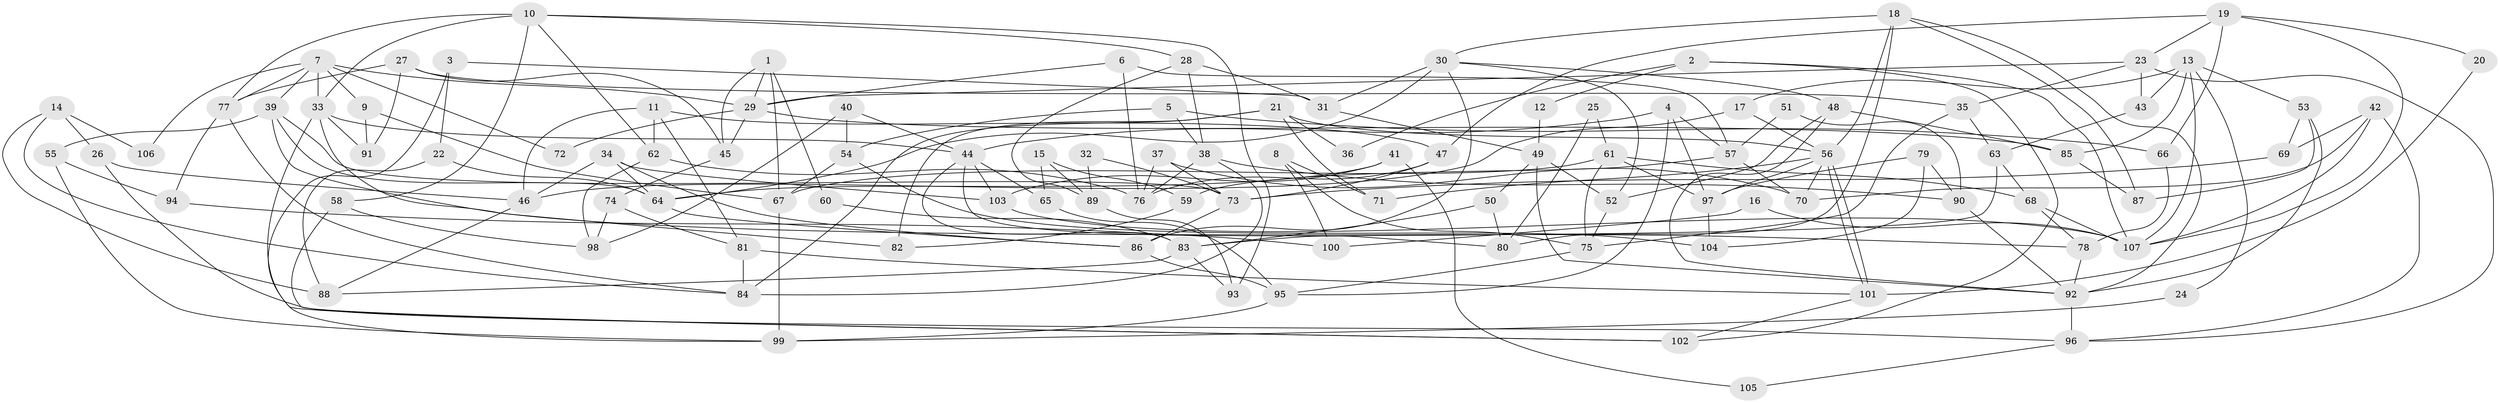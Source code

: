 // Generated by graph-tools (version 1.1) at 2025/01/03/09/25 03:01:58]
// undirected, 107 vertices, 214 edges
graph export_dot {
graph [start="1"]
  node [color=gray90,style=filled];
  1;
  2;
  3;
  4;
  5;
  6;
  7;
  8;
  9;
  10;
  11;
  12;
  13;
  14;
  15;
  16;
  17;
  18;
  19;
  20;
  21;
  22;
  23;
  24;
  25;
  26;
  27;
  28;
  29;
  30;
  31;
  32;
  33;
  34;
  35;
  36;
  37;
  38;
  39;
  40;
  41;
  42;
  43;
  44;
  45;
  46;
  47;
  48;
  49;
  50;
  51;
  52;
  53;
  54;
  55;
  56;
  57;
  58;
  59;
  60;
  61;
  62;
  63;
  64;
  65;
  66;
  67;
  68;
  69;
  70;
  71;
  72;
  73;
  74;
  75;
  76;
  77;
  78;
  79;
  80;
  81;
  82;
  83;
  84;
  85;
  86;
  87;
  88;
  89;
  90;
  91;
  92;
  93;
  94;
  95;
  96;
  97;
  98;
  99;
  100;
  101;
  102;
  103;
  104;
  105;
  106;
  107;
  1 -- 45;
  1 -- 29;
  1 -- 60;
  1 -- 67;
  2 -- 102;
  2 -- 107;
  2 -- 12;
  2 -- 36;
  3 -- 22;
  3 -- 99;
  3 -- 31;
  4 -- 97;
  4 -- 44;
  4 -- 57;
  4 -- 95;
  5 -- 66;
  5 -- 54;
  5 -- 38;
  6 -- 29;
  6 -- 76;
  6 -- 57;
  7 -- 39;
  7 -- 29;
  7 -- 9;
  7 -- 33;
  7 -- 72;
  7 -- 77;
  7 -- 106;
  8 -- 71;
  8 -- 75;
  8 -- 100;
  9 -- 67;
  9 -- 91;
  10 -- 28;
  10 -- 77;
  10 -- 33;
  10 -- 58;
  10 -- 62;
  10 -- 93;
  11 -- 62;
  11 -- 81;
  11 -- 46;
  11 -- 47;
  12 -- 49;
  13 -- 53;
  13 -- 17;
  13 -- 24;
  13 -- 43;
  13 -- 85;
  13 -- 107;
  14 -- 26;
  14 -- 88;
  14 -- 84;
  14 -- 106;
  15 -- 65;
  15 -- 59;
  15 -- 89;
  16 -- 100;
  16 -- 107;
  17 -- 46;
  17 -- 56;
  18 -- 30;
  18 -- 56;
  18 -- 80;
  18 -- 87;
  18 -- 92;
  19 -- 107;
  19 -- 47;
  19 -- 20;
  19 -- 23;
  19 -- 66;
  20 -- 101;
  21 -- 84;
  21 -- 56;
  21 -- 36;
  21 -- 71;
  21 -- 82;
  22 -- 64;
  22 -- 88;
  23 -- 43;
  23 -- 29;
  23 -- 35;
  23 -- 96;
  24 -- 99;
  25 -- 80;
  25 -- 61;
  26 -- 46;
  26 -- 96;
  27 -- 91;
  27 -- 35;
  27 -- 45;
  27 -- 77;
  28 -- 31;
  28 -- 38;
  28 -- 89;
  29 -- 85;
  29 -- 45;
  29 -- 72;
  30 -- 48;
  30 -- 52;
  30 -- 31;
  30 -- 64;
  30 -- 86;
  31 -- 49;
  32 -- 73;
  32 -- 89;
  33 -- 44;
  33 -- 82;
  33 -- 91;
  33 -- 102;
  34 -- 64;
  34 -- 86;
  34 -- 46;
  34 -- 103;
  35 -- 75;
  35 -- 63;
  37 -- 73;
  37 -- 76;
  37 -- 70;
  38 -- 84;
  38 -- 76;
  38 -- 90;
  39 -- 64;
  39 -- 78;
  39 -- 55;
  39 -- 73;
  40 -- 98;
  40 -- 44;
  40 -- 54;
  41 -- 103;
  41 -- 64;
  41 -- 105;
  42 -- 70;
  42 -- 96;
  42 -- 69;
  42 -- 107;
  43 -- 63;
  44 -- 103;
  44 -- 65;
  44 -- 80;
  44 -- 83;
  45 -- 74;
  46 -- 88;
  47 -- 73;
  47 -- 76;
  48 -- 85;
  48 -- 92;
  48 -- 52;
  49 -- 50;
  49 -- 52;
  49 -- 92;
  50 -- 83;
  50 -- 80;
  51 -- 57;
  51 -- 90;
  52 -- 75;
  53 -- 92;
  53 -- 69;
  53 -- 87;
  54 -- 67;
  54 -- 104;
  55 -- 99;
  55 -- 94;
  56 -- 101;
  56 -- 101;
  56 -- 70;
  56 -- 71;
  56 -- 97;
  57 -- 59;
  57 -- 70;
  58 -- 102;
  58 -- 98;
  59 -- 82;
  60 -- 83;
  61 -- 97;
  61 -- 68;
  61 -- 67;
  61 -- 75;
  62 -- 76;
  62 -- 98;
  63 -- 83;
  63 -- 68;
  64 -- 86;
  65 -- 95;
  66 -- 78;
  67 -- 99;
  68 -- 107;
  68 -- 78;
  69 -- 73;
  73 -- 86;
  74 -- 98;
  74 -- 81;
  75 -- 95;
  77 -- 84;
  77 -- 94;
  78 -- 92;
  79 -- 90;
  79 -- 97;
  79 -- 104;
  81 -- 84;
  81 -- 101;
  83 -- 93;
  83 -- 88;
  85 -- 87;
  86 -- 95;
  89 -- 93;
  90 -- 92;
  92 -- 96;
  94 -- 100;
  95 -- 99;
  96 -- 105;
  97 -- 104;
  101 -- 102;
  103 -- 107;
}
